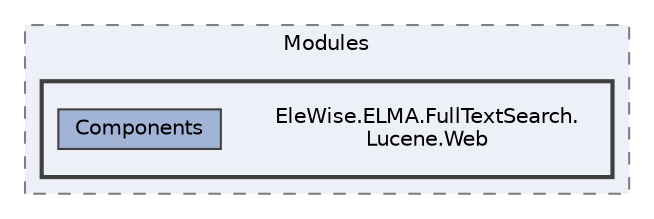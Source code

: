 digraph "Web/Modules/EleWise.ELMA.FullTextSearch.Lucene.Web"
{
 // LATEX_PDF_SIZE
  bgcolor="transparent";
  edge [fontname=Helvetica,fontsize=10,labelfontname=Helvetica,labelfontsize=10];
  node [fontname=Helvetica,fontsize=10,shape=box,height=0.2,width=0.4];
  compound=true
  subgraph clusterdir_7ee4616d7792420b09aab8c4c7e23d47 {
    graph [ bgcolor="#edf0f7", pencolor="grey50", label="Modules", fontname=Helvetica,fontsize=10 style="filled,dashed", URL="dir_7ee4616d7792420b09aab8c4c7e23d47.html",tooltip=""]
  subgraph clusterdir_f98a0debc5aca9811e2928ca40b55f27 {
    graph [ bgcolor="#edf0f7", pencolor="grey25", label="", fontname=Helvetica,fontsize=10 style="filled,bold", URL="dir_f98a0debc5aca9811e2928ca40b55f27.html",tooltip=""]
    dir_f98a0debc5aca9811e2928ca40b55f27 [shape=plaintext, label="EleWise.ELMA.FullTextSearch.\lLucene.Web"];
  dir_3131af37d1d0dacc23beed0d757511e6 [label="Components", fillcolor="#a2b4d6", color="grey25", style="filled", URL="dir_3131af37d1d0dacc23beed0d757511e6.html",tooltip=""];
  }
  }
}
